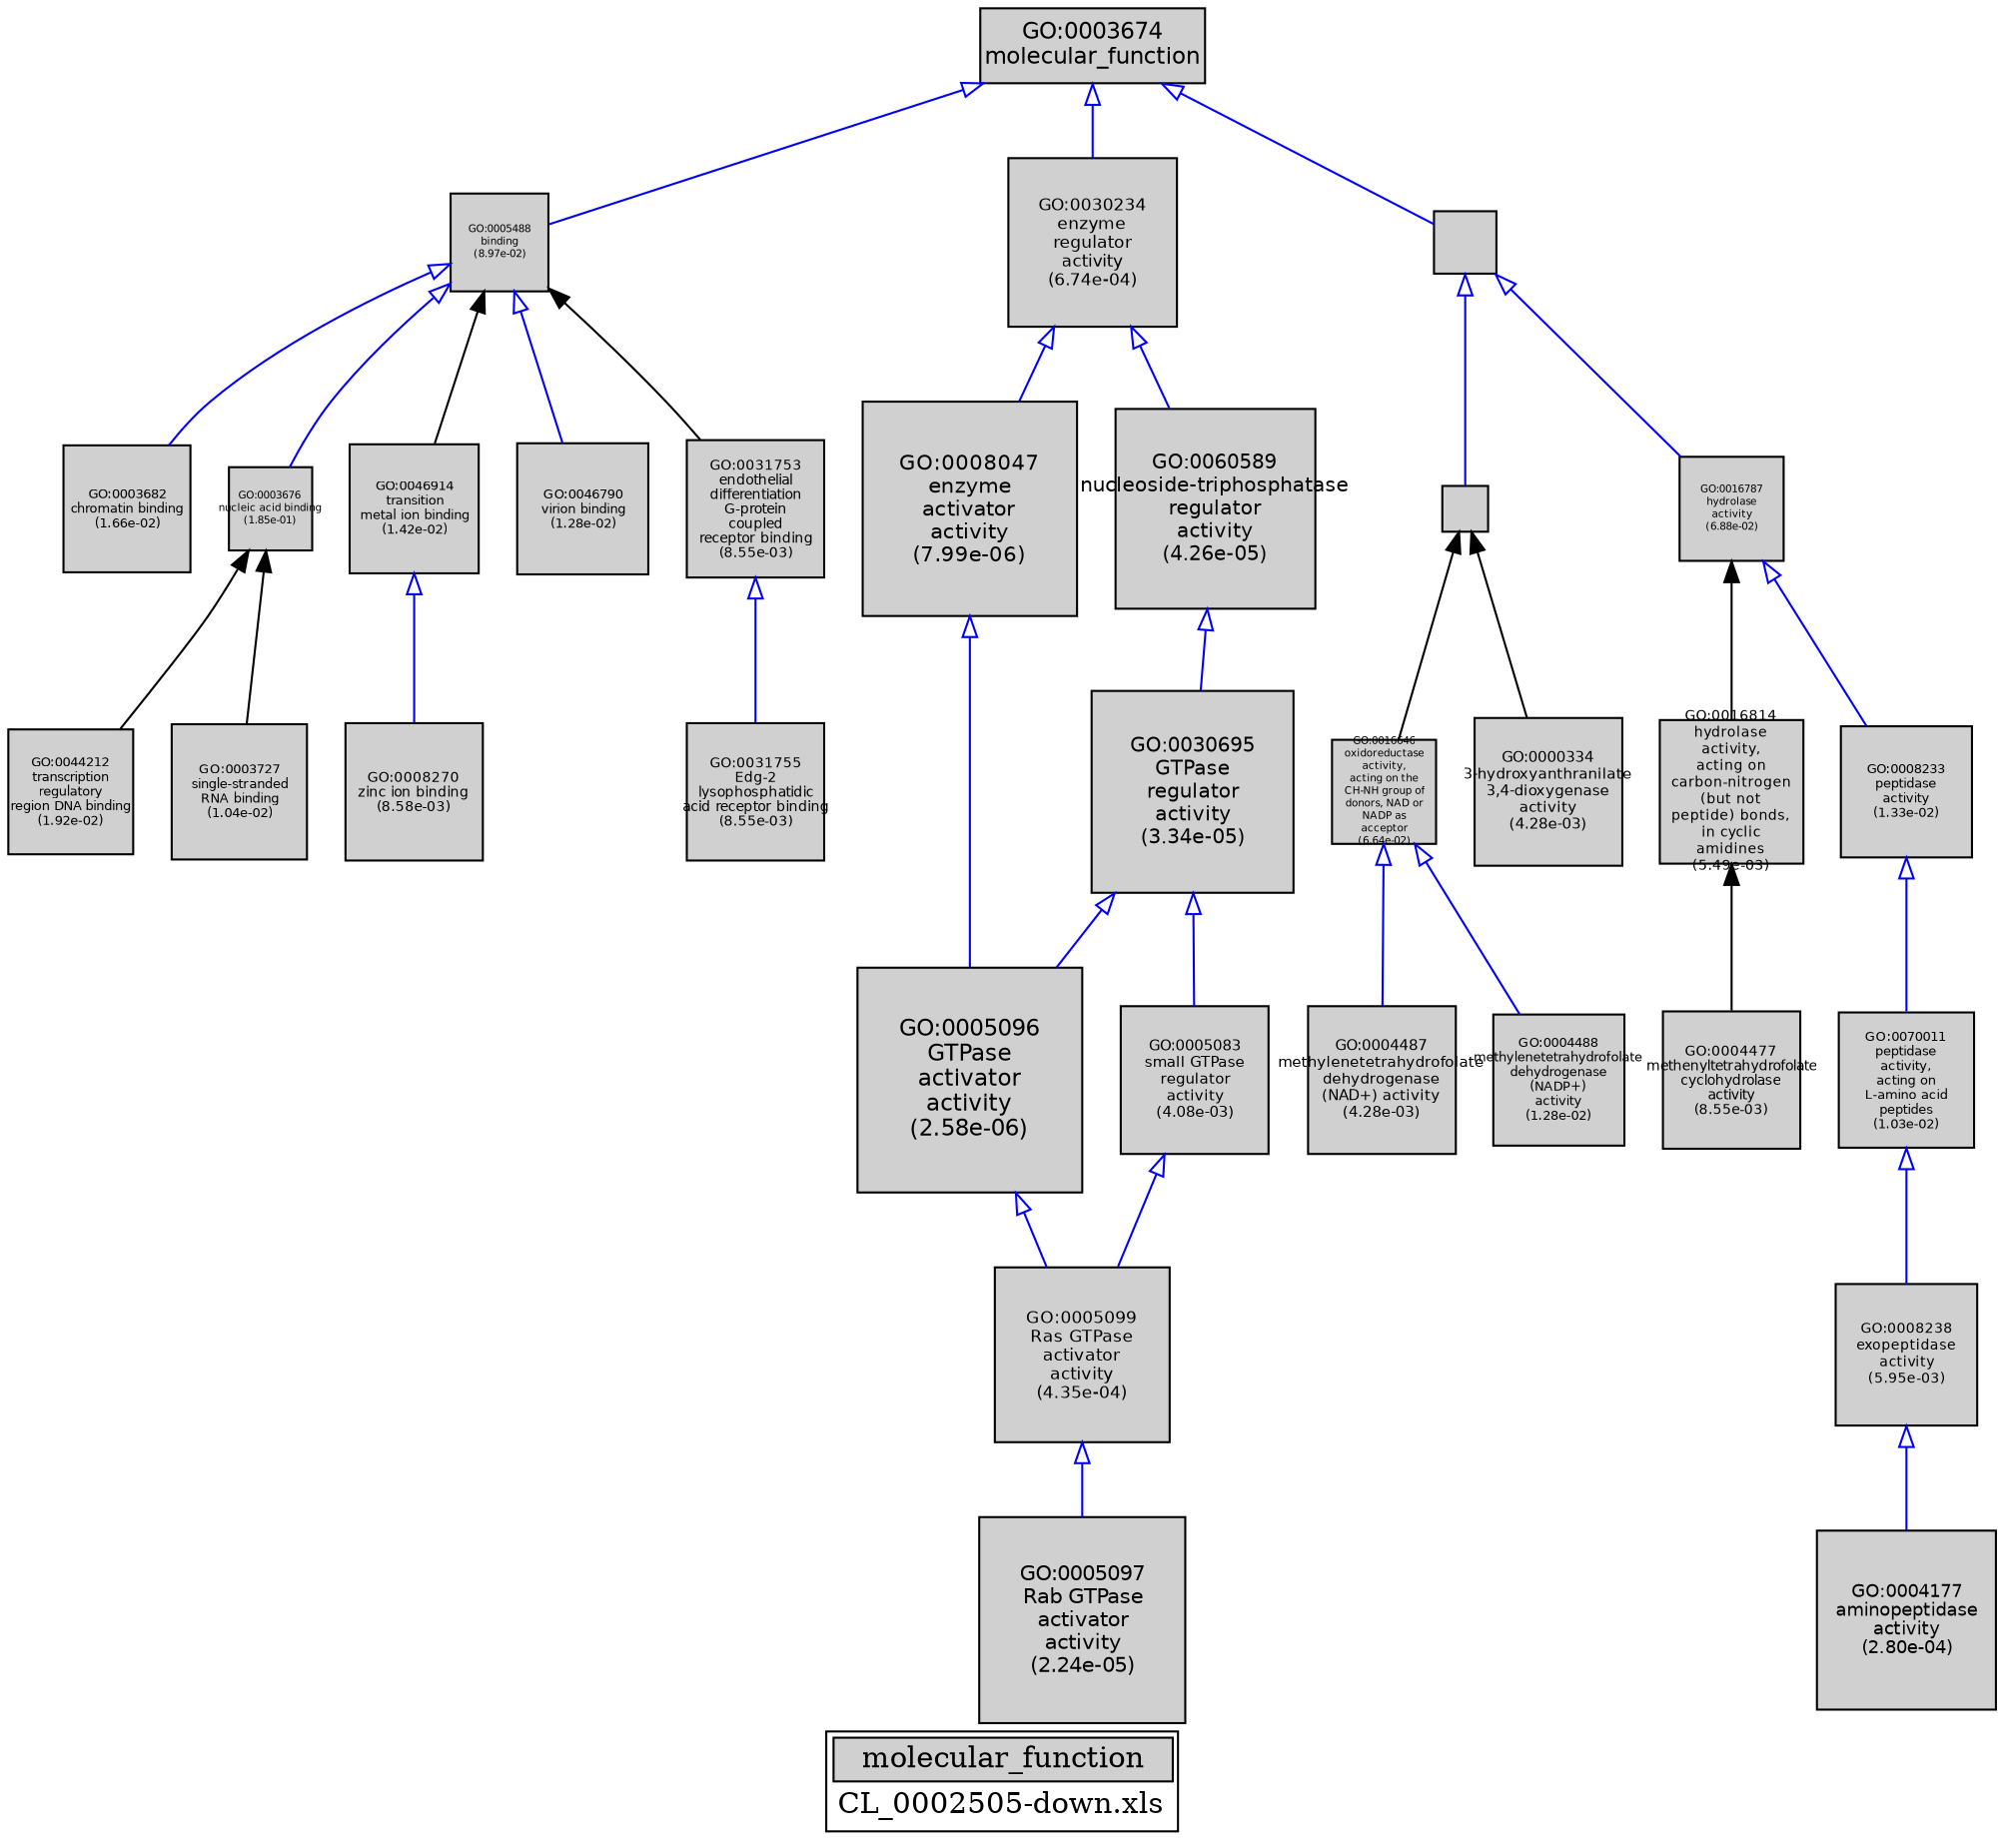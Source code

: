 digraph "molecular_function" {
graph [ bgcolor = "#FFFFFF", label = <<TABLE COLOR="black" BGCOLOR="white"><TR><TD COLSPAN="2" BGCOLOR="#D0D0D0"><FONT COLOR="black">molecular_function</FONT></TD></TR><TR><TD BORDER="0">CL_0002505-down.xls</TD></TR></TABLE>> ];
node [ fontname = "Helvetica" ];

subgraph "nodes" {

node [ style = "filled", fixedsize = "true", width = 1, shape = "box", fontsize = 9, fillcolor = "#D0D0D0", fontcolor = "black", color = "black" ];

"GO:0003682" [ URL = "#GO:0003682", label = <<TABLE BORDER="0"><TR><TD>GO:0003682<BR/>chromatin binding<BR/>(1.66e-02)</TD></TR></TABLE>>, width = 0.85027716615, shape = "box", fontsize = 6.12199559628, height = 0.85027716615 ];
"GO:0003676" [ URL = "#GO:0003676", label = <<TABLE BORDER="0"><TR><TD>GO:0003676<BR/>nucleic acid binding<BR/>(1.85e-01)</TD></TR></TABLE>>, width = 0.551130584318, shape = "box", fontsize = 5.0, height = 0.551130584318 ];
"GO:0008047" [ URL = "#GO:0008047", label = <<TABLE BORDER="0"><TR><TD>GO:0008047<BR/>enzyme<BR/>activator<BR/>activity<BR/>(7.99e-06)</TD></TR></TABLE>>, width = 1.43283510642, shape = "box", fontsize = 10.3164127662, height = 1.43283510642 ];
"GO:0008238" [ URL = "#GO:0008238", label = <<TABLE BORDER="0"><TR><TD>GO:0008238<BR/>exopeptidase<BR/>activity<BR/>(5.95e-03)</TD></TR></TABLE>>, width = 0.949788745385, shape = "box", fontsize = 6.83847896677, height = 0.949788745385 ];
"GO:0046914" [ URL = "#GO:0046914", label = <<TABLE BORDER="0"><TR><TD>GO:0046914<BR/>transition<BR/>metal ion binding<BR/>(1.42e-02)</TD></TR></TABLE>>, width = 0.866590202578, shape = "box", fontsize = 6.23944945856, height = 0.866590202578 ];
"GO:0005083" [ URL = "#GO:0005083", label = <<TABLE BORDER="0"><TR><TD>GO:0005083<BR/>small GTPase<BR/>regulator<BR/>activity<BR/>(4.08e-03)</TD></TR></TABLE>>, width = 0.98380089082, shape = "box", fontsize = 7.0833664139, height = 0.98380089082 ];
"GO:0030695" [ URL = "#GO:0030695", label = <<TABLE BORDER="0"><TR><TD>GO:0030695<BR/>GTPase<BR/>regulator<BR/>activity<BR/>(3.34e-05)</TD></TR></TABLE>>, width = 1.34312155688, shape = "box", fontsize = 9.67047520951, height = 1.34312155688 ];
"GO:0004477" [ URL = "#GO:0004477", label = <<TABLE BORDER="0"><TR><TD>GO:0004477<BR/>methenyltetrahydrofolate<BR/>cyclohydrolase<BR/>activity<BR/>(8.55e-03)</TD></TR></TABLE>>, width = 0.915964748368, shape = "box", fontsize = 6.59494618825, height = 0.915964748368 ];
"GO:0060589" [ URL = "#GO:0060589", label = <<TABLE BORDER="0"><TR><TD>GO:0060589<BR/>nucleoside-triphosphatase<BR/>regulator<BR/>activity<BR/>(4.26e-05)</TD></TR></TABLE>>, width = 1.32739961378, shape = "box", fontsize = 9.55727721919, height = 1.32739961378 ];
"GO:0005488" [ URL = "#GO:0005488", label = <<TABLE BORDER="0"><TR><TD>GO:0005488<BR/>binding<BR/>(8.97e-02)</TD></TR></TABLE>>, width = 0.655555844614, shape = "box", fontsize = 5.0, height = 0.655555844614 ];
"GO:0004487" [ URL = "#GO:0004487", label = <<TABLE BORDER="0"><TR><TD>GO:0004487<BR/>methylenetetrahydrofolate<BR/>dehydrogenase<BR/>(NAD+) activity<BR/>(4.28e-03)</TD></TR></TABLE>>, width = 0.979428875089, shape = "box", fontsize = 7.05188790064, height = 0.979428875089 ];
"GO:0004488" [ URL = "#GO:0004488", label = <<TABLE BORDER="0"><TR><TD>GO:0004488<BR/>methylenetetrahydrofolate<BR/>dehydrogenase<BR/>(NADP+)<BR/>activity<BR/>(1.28e-02)</TD></TR></TABLE>>, width = 0.876800269199, shape = "box", fontsize = 6.31296193823, height = 0.876800269199 ];
"GO:0016646" [ URL = "#GO:0016646", label = <<TABLE BORDER="0"><TR><TD>GO:0016646<BR/>oxidoreductase<BR/>activity,<BR/>acting on the<BR/>CH-NH group of<BR/>donors, NAD or<BR/>NADP as<BR/>acceptor<BR/>(6.64e-02)</TD></TR></TABLE>>, width = 0.694360234339, shape = "box", fontsize = 5.0, height = 0.694360234339 ];
"GO:0008270" [ URL = "#GO:0008270", label = <<TABLE BORDER="0"><TR><TD>GO:0008270<BR/>zinc ion binding<BR/>(8.58e-03)</TD></TR></TABLE>>, width = 0.915558572929, shape = "box", fontsize = 6.59202172509, height = 0.915558572929 ];
"GO:0000334" [ URL = "#GO:0000334", label = <<TABLE BORDER="0"><TR><TD>GO:0000334<BR/>3-hydroxyanthranilate<BR/>3,4-dioxygenase<BR/>activity<BR/>(4.28e-03)</TD></TR></TABLE>>, width = 0.979428875089, shape = "box", fontsize = 7.05188790064, height = 0.979428875089 ];
"GO:0004177" [ URL = "#GO:0004177", label = <<TABLE BORDER="0"><TR><TD>GO:0004177<BR/>aminopeptidase<BR/>activity<BR/>(2.80e-04)</TD></TR></TABLE>>, width = 1.19759563068, shape = "box", fontsize = 8.62268854091, height = 1.19759563068 ];
"GO:0016491" [ URL = "#GO:0016491", label = "", width = 0.312496315966, shape = "box", height = 0.312496315966 ];
"GO:0044212" [ URL = "#GO:0044212", label = <<TABLE BORDER="0"><TR><TD>GO:0044212<BR/>transcription<BR/>regulatory<BR/>region DNA binding<BR/>(1.92e-02)</TD></TR></TABLE>>, width = 0.835759299037, shape = "box", fontsize = 6.01746695306, height = 0.835759299037 ];
"GO:0005096" [ URL = "#GO:0005096", label = <<TABLE BORDER="0"><TR><TD>GO:0005096<BR/>GTPase<BR/>activator<BR/>activity<BR/>(2.58e-06)</TD></TR></TABLE>>, width = 1.5, shape = "box", fontsize = 10.8, height = 1.5 ];
"GO:0003674" [ URL = "#GO:0003674", label = <<TABLE BORDER="0"><TR><TD>GO:0003674<BR/>molecular_function</TD></TR></TABLE>>, width = 1.5, shape = "box", fontsize = 10.8 ];
"GO:0016814" [ URL = "#GO:0016814", label = <<TABLE BORDER="0"><TR><TD>GO:0016814<BR/>hydrolase<BR/>activity,<BR/>acting on<BR/>carbon-nitrogen<BR/>(but not<BR/>peptide) bonds,<BR/>in cyclic<BR/>amidines<BR/>(5.49e-03)</TD></TR></TABLE>>, width = 0.957112683068, shape = "box", fontsize = 6.89121131809, height = 0.957112683068 ];
"GO:0030234" [ URL = "#GO:0030234", label = <<TABLE BORDER="0"><TR><TD>GO:0030234<BR/>enzyme<BR/>regulator<BR/>activity<BR/>(6.74e-04)</TD></TR></TABLE>>, width = 1.13189161193, shape = "box", fontsize = 8.14961960587, height = 1.13189161193 ];
"GO:0046790" [ URL = "#GO:0046790", label = <<TABLE BORDER="0"><TR><TD>GO:0046790<BR/>virion binding<BR/>(1.28e-02)</TD></TR></TABLE>>, width = 0.876800269199, shape = "box", fontsize = 6.31296193823, height = 0.876800269199 ];
"GO:0031753" [ URL = "#GO:0031753", label = <<TABLE BORDER="0"><TR><TD>GO:0031753<BR/>endothelial<BR/>differentiation<BR/>G-protein<BR/>coupled<BR/>receptor binding<BR/>(8.55e-03)</TD></TR></TABLE>>, width = 0.915964748368, shape = "box", fontsize = 6.59494618825, height = 0.915964748368 ];
"GO:0031755" [ URL = "#GO:0031755", label = <<TABLE BORDER="0"><TR><TD>GO:0031755<BR/>Edg-2<BR/>lysophosphatidic<BR/>acid receptor binding<BR/>(8.55e-03)</TD></TR></TABLE>>, width = 0.915964748368, shape = "box", fontsize = 6.59494618825, height = 0.915964748368 ];
"GO:0003727" [ URL = "#GO:0003727", label = <<TABLE BORDER="0"><TR><TD>GO:0003727<BR/>single-stranded<BR/>RNA binding<BR/>(1.04e-02)</TD></TR></TABLE>>, width = 0.897566336649, shape = "box", fontsize = 6.46247762387, height = 0.897566336649 ];
"GO:0005097" [ URL = "#GO:0005097", label = <<TABLE BORDER="0"><TR><TD>GO:0005097<BR/>Rab GTPase<BR/>activator<BR/>activity<BR/>(2.24e-05)</TD></TR></TABLE>>, width = 1.36874009704, shape = "box", fontsize = 9.85492869869, height = 1.36874009704 ];
"GO:0008233" [ URL = "#GO:0008233", label = <<TABLE BORDER="0"><TR><TD>GO:0008233<BR/>peptidase<BR/>activity<BR/>(1.33e-02)</TD></TR></TABLE>>, width = 0.872906882608, shape = "box", fontsize = 6.28492955478, height = 0.872906882608 ];
"GO:0003824" [ URL = "#GO:0003824", label = "", width = 0.412121938434, shape = "box", height = 0.412121938434 ];
"GO:0005099" [ URL = "#GO:0005099", label = <<TABLE BORDER="0"><TR><TD>GO:0005099<BR/>Ras GTPase<BR/>activator<BR/>activity<BR/>(4.35e-04)</TD></TR></TABLE>>, width = 1.16499329398, shape = "box", fontsize = 8.38795171665, height = 1.16499329398 ];
"GO:0070011" [ URL = "#GO:0070011", label = <<TABLE BORDER="0"><TR><TD>GO:0070011<BR/>peptidase<BR/>activity,<BR/>acting on<BR/>L-amino acid<BR/>peptides<BR/>(1.03e-02)</TD></TR></TABLE>>, width = 0.897989999106, shape = "box", fontsize = 6.46552799357, height = 0.897989999106 ];
"GO:0016787" [ URL = "#GO:0016787", label = <<TABLE BORDER="0"><TR><TD>GO:0016787<BR/>hydrolase<BR/>activity<BR/>(6.88e-02)</TD></TR></TABLE>>, width = 0.689833068214, shape = "box", fontsize = 5.0, height = 0.689833068214 ];
}
subgraph "edges" {


edge [ dir = "back", weight = 1 ];
subgraph "regulates" {


edge [ color = "cyan", arrowtail = "none" ];
subgraph "positive" {


edge [ color = "green", arrowtail = "vee" ];
}
subgraph "negative" {


edge [ color = "red", arrowtail = "tee" ];
}
}
subgraph "part_of" {


edge [ color = "purple", arrowtail = "diamond", weight = 2.5 ];
}
subgraph "is_a" {


edge [ color = "blue", arrowtail = "empty", weight = 5.0 ];
"GO:0060589" -> "GO:0030695";
"GO:0005488" -> "GO:0046790";
"GO:0070011" -> "GO:0008238";
"GO:0005488" -> "GO:0003676";
"GO:0005096" -> "GO:0005099";
"GO:0005488" -> "GO:0003682";
"GO:0016787" -> "GO:0008233";
"GO:0005083" -> "GO:0005099";
"GO:0003674" -> "GO:0003824";
"GO:0031753" -> "GO:0031755";
"GO:0003824" -> "GO:0016491";
"GO:0003824" -> "GO:0016787";
"GO:0003674" -> "GO:0005488";
"GO:0003674" -> "GO:0030234";
"GO:0030234" -> "GO:0008047";
"GO:0030234" -> "GO:0060589";
"GO:0030695" -> "GO:0005096";
"GO:0046914" -> "GO:0008270";
"GO:0008047" -> "GO:0005096";
"GO:0005099" -> "GO:0005097";
"GO:0008238" -> "GO:0004177";
"GO:0030695" -> "GO:0005083";
"GO:0008233" -> "GO:0070011";
"GO:0016646" -> "GO:0004488";
"GO:0016646" -> "GO:0004487";
}
"GO:0016787" -> "GO:0016814";
"GO:0005488" -> "GO:0046914";
"GO:0016491" -> "GO:0016646";
"GO:0016491" -> "GO:0000334";
"GO:0016814" -> "GO:0004477";
"GO:0003676" -> "GO:0003727";
"GO:0003676" -> "GO:0044212";
"GO:0005488" -> "GO:0031753";
}
}
